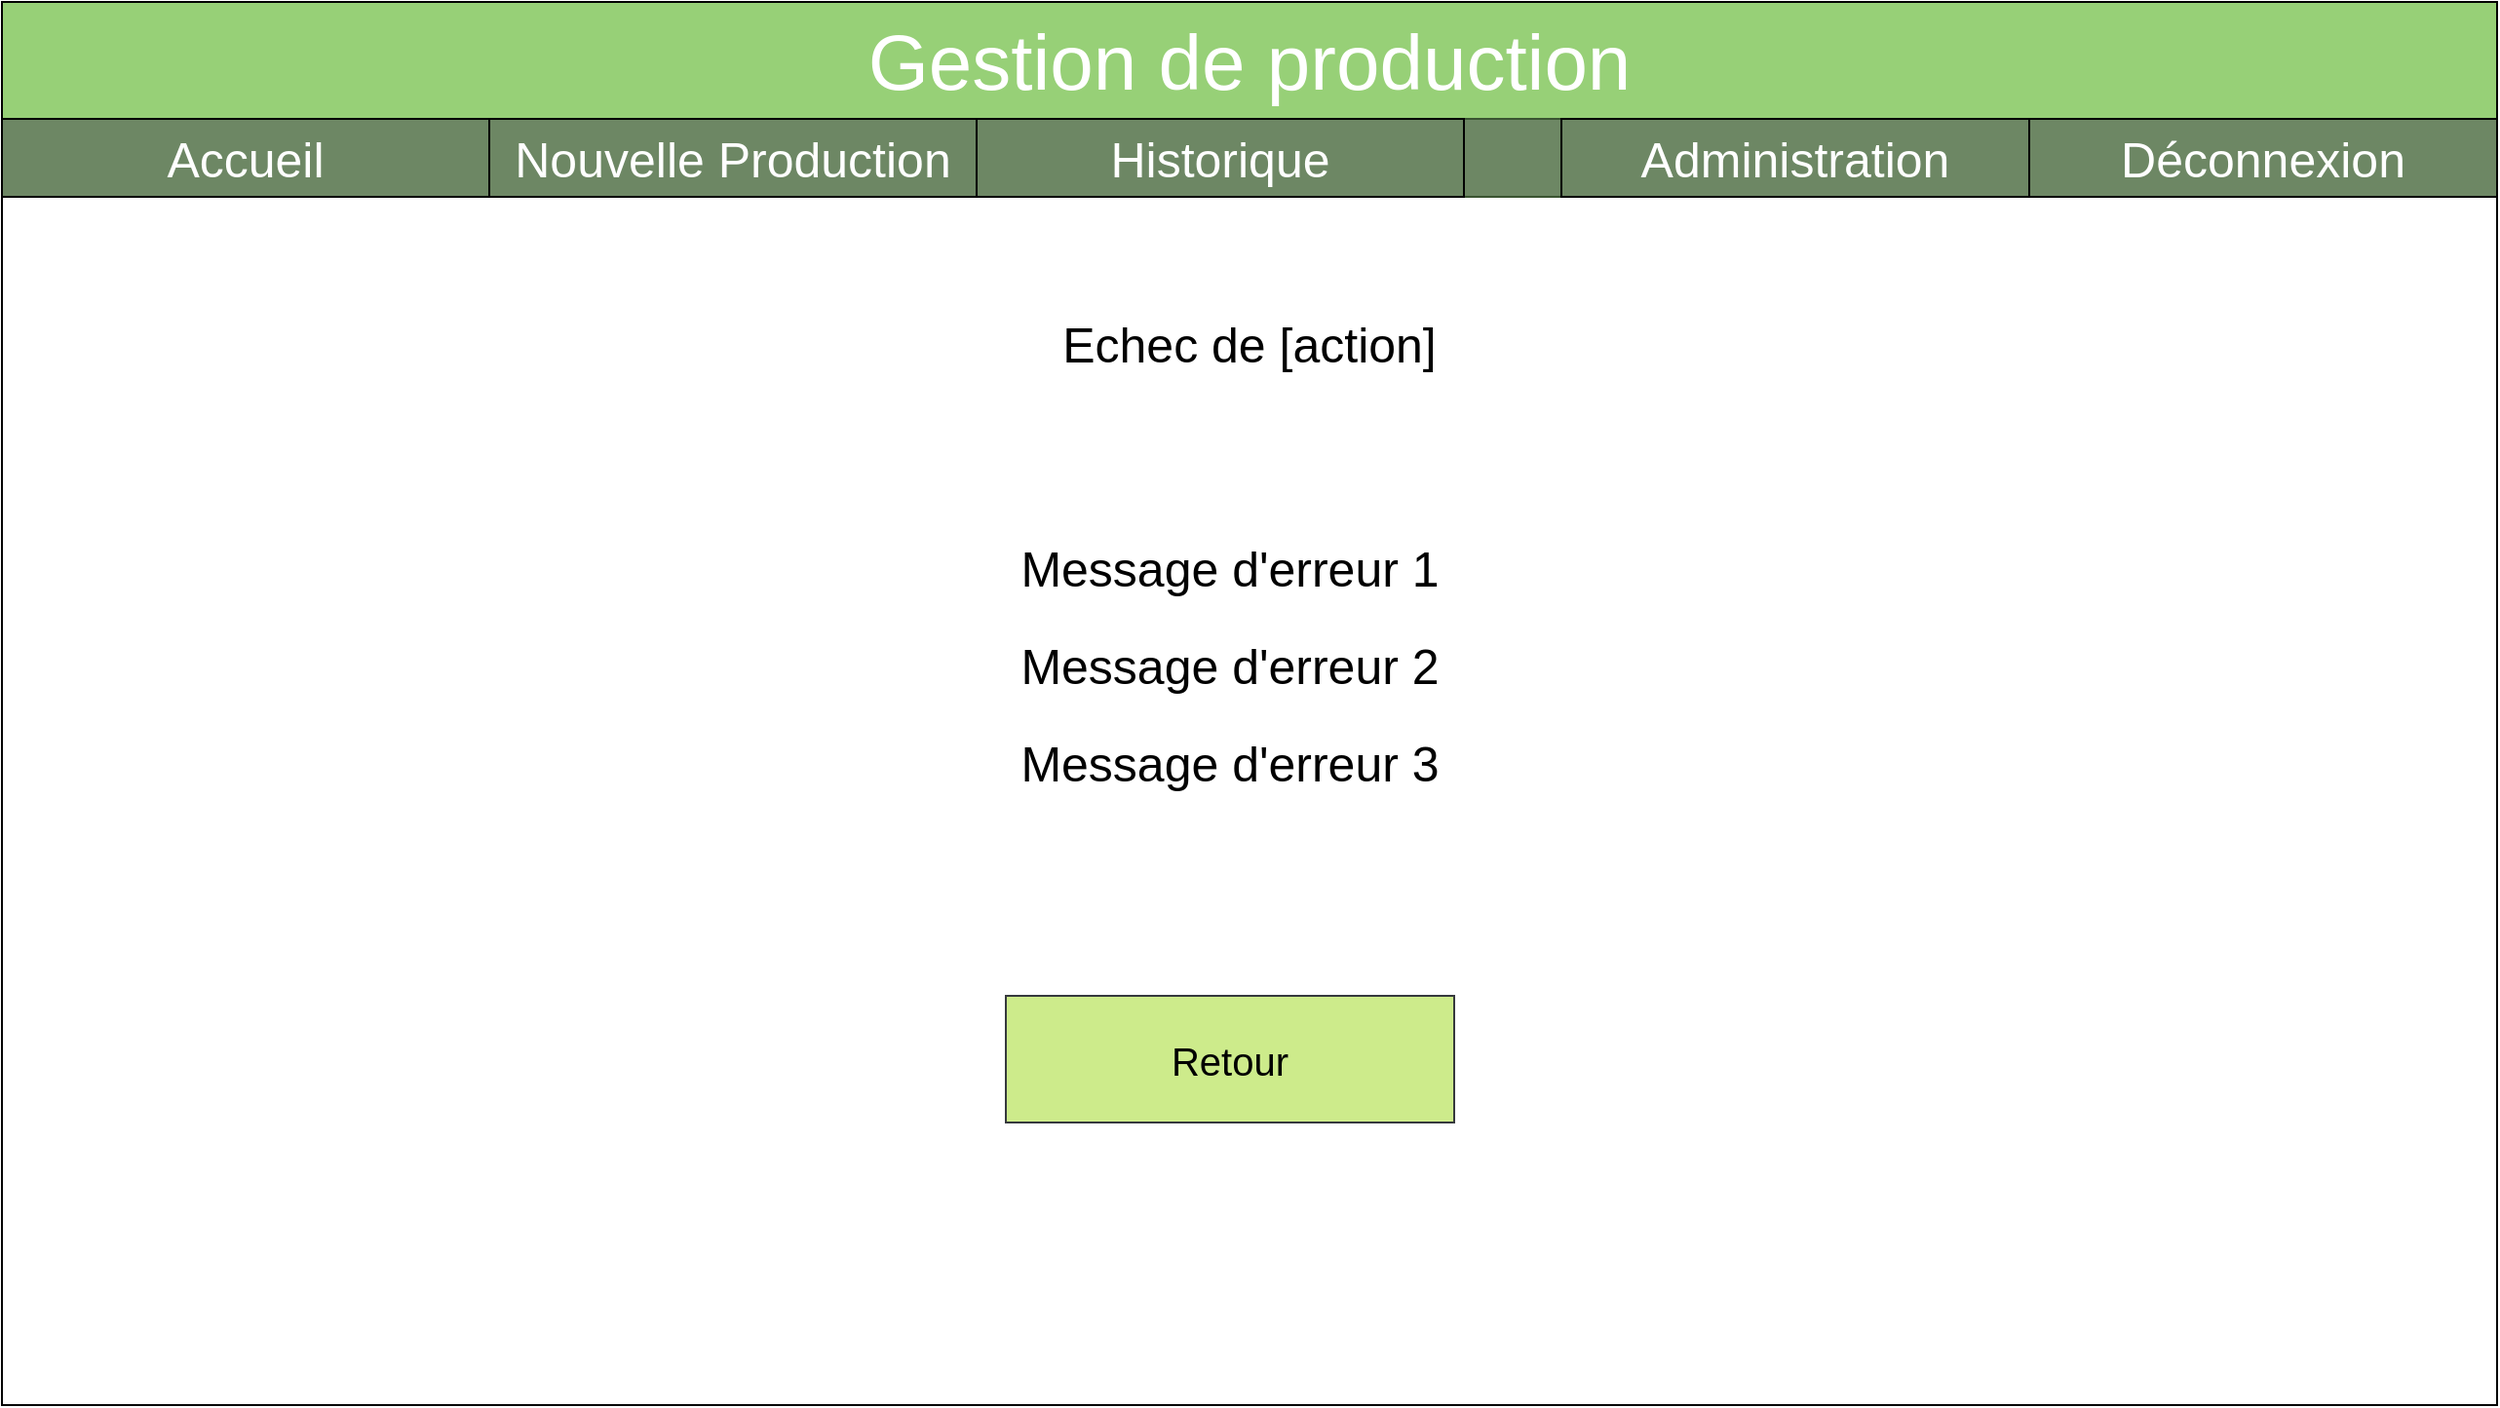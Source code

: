 <mxfile version="12.7.9" type="device"><diagram id="z0axqXXNbdB5ry2FUeeX" name="Page-1"><mxGraphModel dx="1422" dy="745" grid="1" gridSize="10" guides="1" tooltips="1" connect="1" arrows="1" fold="1" page="1" pageScale="1" pageWidth="827" pageHeight="1169" math="0" shadow="0"><root><mxCell id="0"/><mxCell id="1" parent="0"/><mxCell id="175urzMJL6xfBwHv68r0-1" value="" style="rounded=0;whiteSpace=wrap;html=1;" vertex="1" parent="1"><mxGeometry x="190" y="310" width="1280" height="720" as="geometry"/></mxCell><mxCell id="175urzMJL6xfBwHv68r0-2" value="" style="group;fillColor=#D5E8D4;" vertex="1" connectable="0" parent="1"><mxGeometry x="190" y="310" width="1280" height="100" as="geometry"/></mxCell><mxCell id="175urzMJL6xfBwHv68r0-3" value="" style="rounded=0;whiteSpace=wrap;html=1;shadow=0;glass=0;comic=0;fontSize=40;align=center;fillColor=#97D077;strokeColor=#000000;" vertex="1" parent="175urzMJL6xfBwHv68r0-2"><mxGeometry width="1280" height="60" as="geometry"/></mxCell><mxCell id="175urzMJL6xfBwHv68r0-4" value="Gestion de production" style="text;html=1;align=center;verticalAlign=middle;whiteSpace=wrap;rounded=0;shadow=0;glass=0;comic=0;fontSize=40;labelBackgroundColor=none;labelBorderColor=none;fontStyle=0;fontColor=#FFFFFF;" vertex="1" parent="175urzMJL6xfBwHv68r0-2"><mxGeometry x="400" y="10" width="480" height="40" as="geometry"/></mxCell><mxCell id="175urzMJL6xfBwHv68r0-5" value="" style="rounded=0;whiteSpace=wrap;html=1;shadow=0;glass=0;comic=0;fontSize=40;align=center;fillColor=#6d8764;strokeColor=#3A5431;fontColor=#ffffff;" vertex="1" parent="175urzMJL6xfBwHv68r0-2"><mxGeometry y="60" width="1280" height="40" as="geometry"/></mxCell><mxCell id="175urzMJL6xfBwHv68r0-6" value="Nouvelle Production" style="text;html=1;strokeColor=#000000;fillColor=none;align=center;verticalAlign=middle;whiteSpace=wrap;rounded=0;fontSize=25;fontColor=#FFFFFF;" vertex="1" parent="175urzMJL6xfBwHv68r0-2"><mxGeometry x="250" y="60" width="250" height="40" as="geometry"/></mxCell><mxCell id="175urzMJL6xfBwHv68r0-7" value="Historique&lt;span style=&quot;color: rgba(0 , 0 , 0 , 0) ; font-family: monospace ; font-size: 0px ; white-space: nowrap&quot;&gt;%3CmxGraphModel%3E%3Croot%3E%3CmxCell%20id%3D%220%22%2F%3E%3CmxCell%20id%3D%221%22%20parent%3D%220%22%2F%3E%3CmxCell%20id%3D%222%22%20value%3D%22Nouvelle%20Production%22%20style%3D%22text%3Bhtml%3D1%3BstrokeColor%3Dnone%3BfillColor%3Dnone%3Balign%3Dcenter%3BverticalAlign%3Dmiddle%3BwhiteSpace%3Dwrap%3Brounded%3D0%3BfontSize%3D25%3BfontColor%3D%23FFFFFF%3B%22%20vertex%3D%221%22%20parent%3D%221%22%3E%3CmxGeometry%20x%3D%22200%22%20y%3D%22370%22%20width%3D%22260%22%20height%3D%2240%22%20as%3D%22geometry%22%2F%3E%3C%2FmxCell%3E%3C%2Froot%3E%3C%2FmxGraphModel%3E&lt;/span&gt;" style="text;html=1;strokeColor=#000000;fillColor=none;align=center;verticalAlign=middle;whiteSpace=wrap;rounded=0;fontSize=25;fontColor=#FFFFFF;" vertex="1" parent="175urzMJL6xfBwHv68r0-2"><mxGeometry x="500" y="60" width="250" height="40" as="geometry"/></mxCell><mxCell id="175urzMJL6xfBwHv68r0-8" value="Administration" style="text;html=1;strokeColor=#000000;fillColor=none;align=center;verticalAlign=middle;whiteSpace=wrap;rounded=0;fontSize=25;fontColor=#FFFFFF;" vertex="1" parent="175urzMJL6xfBwHv68r0-2"><mxGeometry x="800" y="60" width="240" height="40" as="geometry"/></mxCell><mxCell id="175urzMJL6xfBwHv68r0-9" value="Déconnexion" style="text;html=1;strokeColor=#000000;fillColor=none;align=center;verticalAlign=middle;whiteSpace=wrap;rounded=0;fontSize=25;fontColor=#FFFFFF;" vertex="1" parent="175urzMJL6xfBwHv68r0-2"><mxGeometry x="1040" y="60" width="240" height="40" as="geometry"/></mxCell><mxCell id="175urzMJL6xfBwHv68r0-10" value="Accueil" style="text;html=1;strokeColor=#000000;fillColor=none;align=center;verticalAlign=middle;whiteSpace=wrap;rounded=0;fontSize=25;fontColor=#FFFFFF;" vertex="1" parent="175urzMJL6xfBwHv68r0-2"><mxGeometry y="60" width="250" height="40" as="geometry"/></mxCell><mxCell id="175urzMJL6xfBwHv68r0-11" value="&lt;font style=&quot;font-size: 25px&quot;&gt;Echec de [action]&lt;/font&gt;" style="text;html=1;strokeColor=none;fillColor=none;align=center;verticalAlign=middle;whiteSpace=wrap;rounded=0;fontSize=25;" vertex="1" parent="1"><mxGeometry x="590" y="460" width="480" height="50" as="geometry"/></mxCell><mxCell id="175urzMJL6xfBwHv68r0-13" value="Retour" style="rounded=0;whiteSpace=wrap;html=1;shadow=0;glass=0;comic=0;fontSize=20;align=center;fillColor=#cdeb8b;strokeColor=#36393d;" vertex="1" parent="1"><mxGeometry x="705" y="820" width="230" height="65" as="geometry"/></mxCell><mxCell id="175urzMJL6xfBwHv68r0-27" value="&lt;font style=&quot;font-size: 25px&quot;&gt;Message d'erreur 1&lt;/font&gt;" style="text;html=1;strokeColor=none;fillColor=none;align=center;verticalAlign=middle;whiteSpace=wrap;rounded=0;fontSize=40;" vertex="1" parent="1"><mxGeometry x="540" y="570" width="560" height="50" as="geometry"/></mxCell><mxCell id="175urzMJL6xfBwHv68r0-28" value="&lt;font style=&quot;font-size: 25px&quot;&gt;Message d'erreur 2&lt;br&gt;&lt;/font&gt;" style="text;html=1;strokeColor=none;fillColor=none;align=center;verticalAlign=middle;whiteSpace=wrap;rounded=0;fontSize=40;" vertex="1" parent="1"><mxGeometry x="540" y="620" width="560" height="50" as="geometry"/></mxCell><mxCell id="175urzMJL6xfBwHv68r0-29" value="&lt;font style=&quot;font-size: 25px&quot;&gt;Message d'erreur 3&lt;/font&gt;" style="text;html=1;strokeColor=none;fillColor=none;align=center;verticalAlign=middle;whiteSpace=wrap;rounded=0;fontSize=40;" vertex="1" parent="1"><mxGeometry x="540" y="670" width="560" height="50" as="geometry"/></mxCell></root></mxGraphModel></diagram></mxfile>